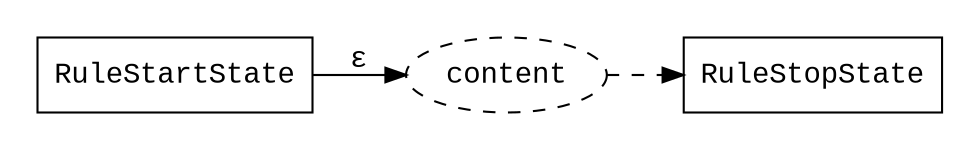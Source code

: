 digraph "" {
    graph[fontname="Courier New";rankdir="LR";pad="0.25"];
    node[fontname="Courier New";target="_parent"];
    edge[fontname="Courier New"];
    {   node[shape="box"];
        RuleStartState[URL="../RuleStartState.html"];
        RuleStopState[URL="../RuleStopState.html"];
    }
    {   node[style="dashed"];
        content;
    }

    RuleStartState -> content[label="&#0949;"];
    content -> RuleStopState[style="dashed"];
}
